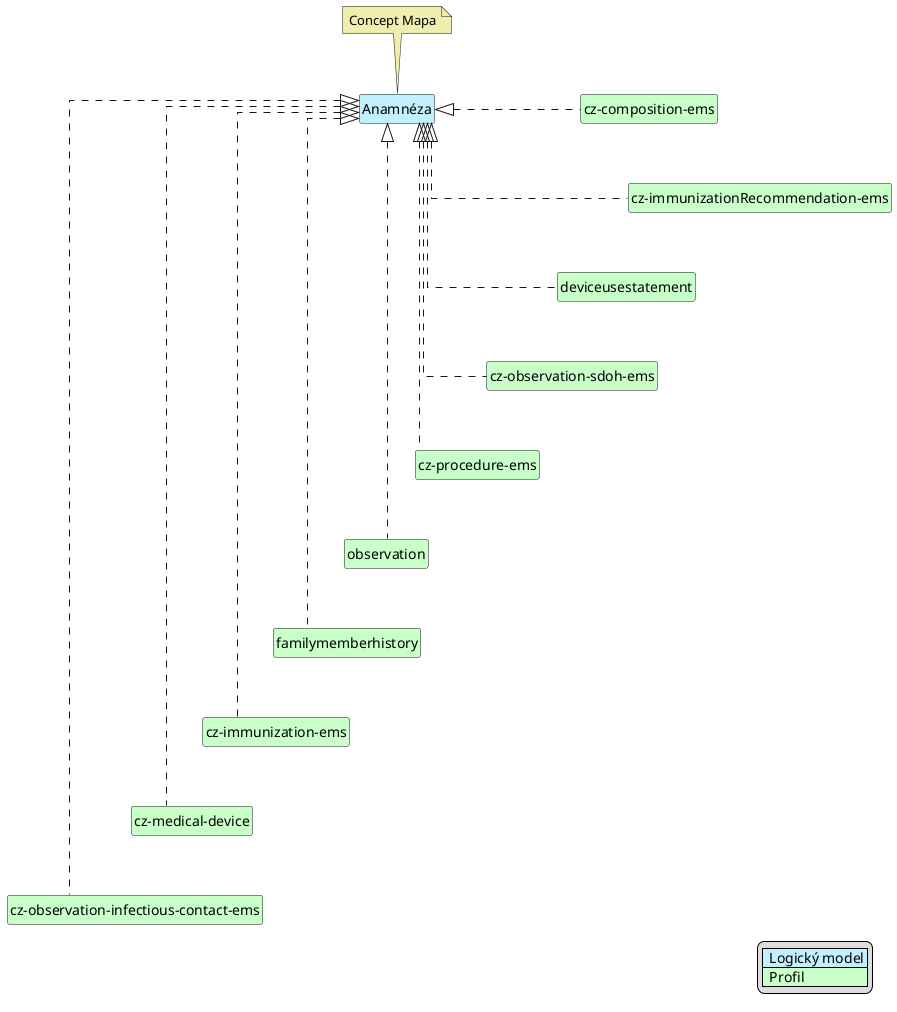 @startuml
hide circle
hide stereotype
hide members
hide methods
skinparam linetype ortho
skinparam class {
BackgroundColor<<LogicalModel>> #APPLICATION
BackgroundColor<<Profile>> #TECHNOLOGY
}
legend right
| <#APPLICATION>  Logický model |
| <#TECHNOLOGY>  Profil |
endlegend

class "Anamnéza" <<LogicalModel>> [[StructureDefinition-LogPatientHistoryCz.html]]
note top #EEEEAE [[ConceptMap-patientHistory2FHIR-cz.html]]
Concept Mapa
endnote

class "cz-composition-ems" <<Profile>> [[StructureDefinition-cz-composition-ems.html]]
class "cz-immunizationRecommendation-ems" <<Profile>> [[StructureDefinition-cz-immunizationRecommendation-ems.html]]
class "cz-medical-device" <<Profile>> [[https://build.fhir.org/ig/HL7-cz/cz-core/StructureDefinition-cz-medical-device.html]]
class "deviceusestatement" <<Profile>> [[https://hl7.org/fhir/R4/deviceusestatement.html]]
class "cz-immunization-ems" <<Profile>> [[StructureDefinition-cz-immunization-ems.html]]
class "cz-observation-sdoh-ems" <<Profile>> [[StructureDefinition-cz-observation-sdoh-ems.html]]
class "cz-procedure-ems" <<Profile>> [[StructureDefinition-cz-procedure-ems.html]]
class "observation" <<Profile>> [[https://hl7.org/fhir/R4/observation.html]]
class "familymemberhistory" <<Profile>> [[https://hl7.org/fhir/R4/familymemberhistory.html]]
class "cz-observation-infectious-contact-ems" <<Profile>> [[StructureDefinition-cz-observation-infectious-contact-ems.html]]

"Anamnéza" <|. "cz-composition-ems"
"Anamnéza" <|. "cz-immunizationRecommendation-ems"
"Anamnéza" <|. "deviceusestatement"
"Anamnéza" <|. "cz-immunization-ems"
"Anamnéza" <|. "cz-observation-sdoh-ems"
"Anamnéza" <|. "cz-procedure-ems"
"Anamnéza" <|. "observation"
"Anamnéza" <|. "familymemberhistory"
"Anamnéza" <|. "cz-medical-device"
"Anamnéza" <|. "cz-observation-infectious-contact-ems"

"cz-composition-ems" -d[hidden]-> "cz-immunizationRecommendation-ems"
"cz-immunizationRecommendation-ems" -d[hidden]-> "deviceusestatement"
"deviceusestatement" -d[hidden]-> "cz-observation-sdoh-ems"
"cz-observation-sdoh-ems" -d[hidden]-> "cz-procedure-ems"
"cz-procedure-ems" -d[hidden]-> "observation"
"observation" -d[hidden]-> "familymemberhistory"
"familymemberhistory" -d[hidden]-> "cz-immunization-ems"
"cz-immunization-ems" -d[hidden]-> "cz-medical-device"
"cz-medical-device" -d[hidden]-> "cz-observation-infectious-contact-ems"

@enduml
